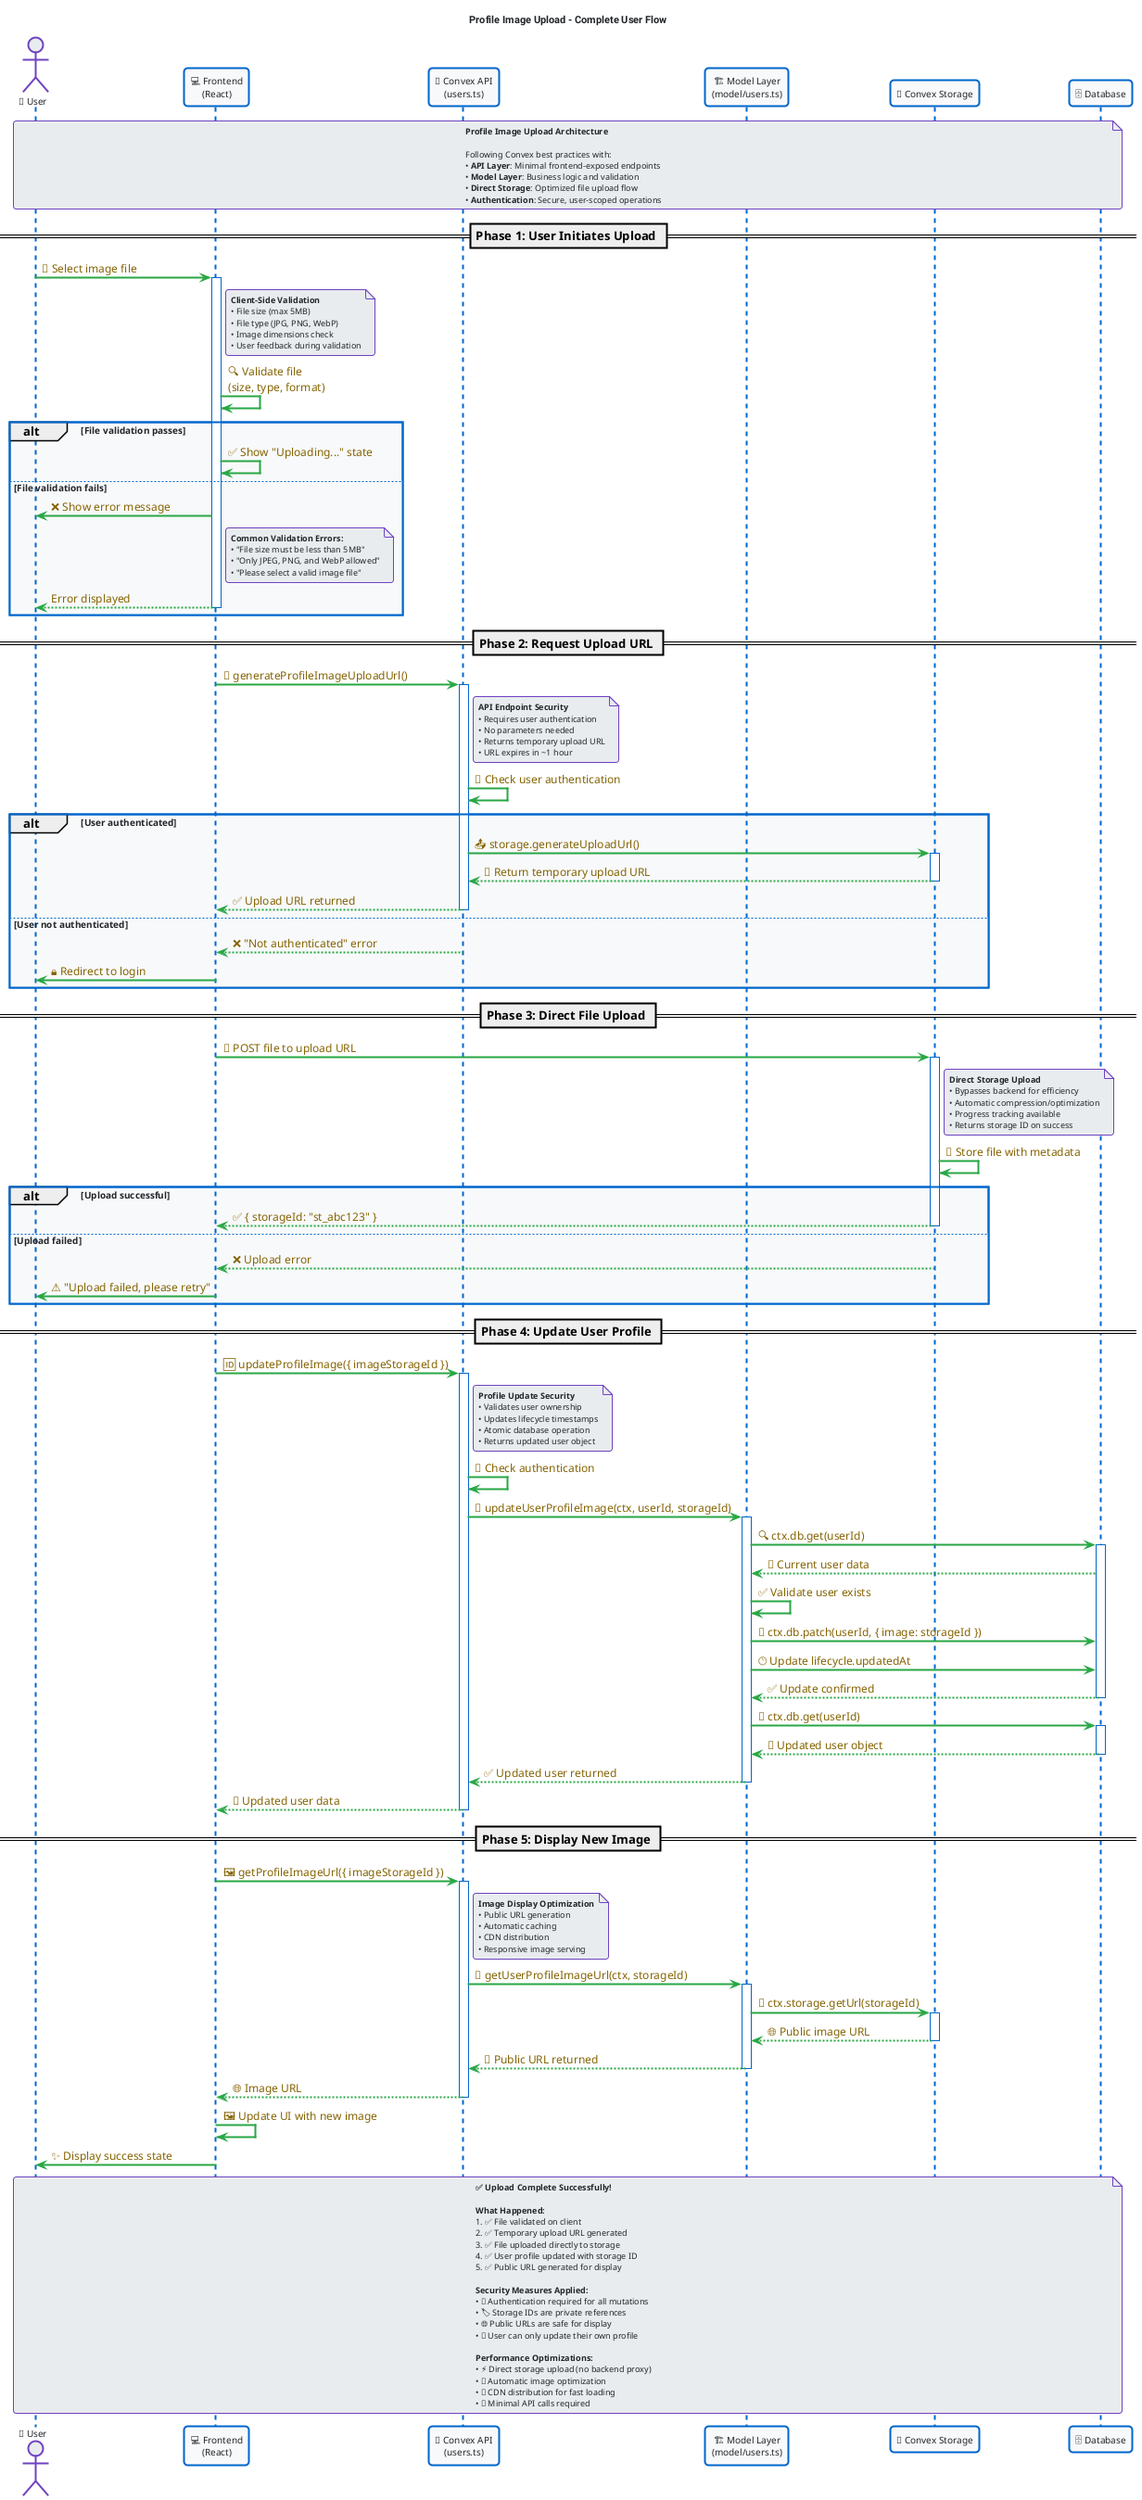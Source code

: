 @startuml Profile Image Upload - Complete Flow
<style>
' Professional Light Theme Configuration - Pure CSS Style
!$color_bg = "#ffffff"
!$color_bg_light = "#f8f9fa"
!$color_bg_lighter = "#e9ecef"
!$color_fg = "#212529"
!$color_fg_muted = "#6c757d"
!$color_primary = "#0066cc"
!$color_primary_light = "#4da6ff"
!$color_success = "#28a745"
!$color_warning = "#856404"
!$color_error = "#dc3545"
!$color_accent = "#6f42c1"

' Root document styling
document {
  BackGroundColor: $color_bg;
  FontColor: $color_fg;
  FontName: "Segoe UI", -apple-system, BlinkMacSystemFont, Roboto, "Helvetica Neue", Arial, sans-serif;
  FontSize: 11;
}

' Sequence diagram specific styling
participant {
  BackGroundColor: $color_bg_light;
  LineColor: $color_primary;
  FontColor: $color_fg;
  FontSize: 10;
  LineThickness: 2;
  RoundCorner: 8;
  Padding: 8;
}

actor {
  BackGroundColor: $color_bg_lighter;
  LineColor: $color_accent;
  FontColor: $color_fg;
  FontSize: 10;
  LineThickness: 2;
}

' Arrow styling
arrow {
  LineColor: $color_success;
  FontColor: $color_warning;
  FontSize: 12;
  LineThickness: 2;
}

' Activation box styling
lifeLine {
  LineColor: $color_primary;
  LineThickness: 2;
}

' Note styling
note {
  BackGroundColor: $color_bg_lighter;
  LineColor: $color_accent;
  FontColor: $color_fg;
  FontSize: 9;
  LineThickness: 1;
  RoundCorner: 6;
  Padding: 6;
}

' Group/Alt styling
group {
  BackGroundColor: $color_bg_light;
  LineColor: $color_primary;
  FontColor: $color_fg;
  FontSize: 10;
  LineThickness: 2;
}
</style>

title Profile Image Upload - Complete User Flow

actor "👤 User" as User
participant "💻 Frontend\n(React)" as Frontend
participant "🔧 Convex API\n(users.ts)" as API
participant "🏗️ Model Layer\n(model/users.ts)" as Model
participant "💾 Convex Storage" as Storage
participant "🗄️ Database" as DB

note over User, DB
  **Profile Image Upload Architecture**
  
  Following Convex best practices with:
  • **API Layer**: Minimal frontend-exposed endpoints
  • **Model Layer**: Business logic and validation
  • **Direct Storage**: Optimized file upload flow
  • **Authentication**: Secure, user-scoped operations
end note

== Phase 1: User Initiates Upload ==

User -> Frontend : 📁 Select image file
activate Frontend

note right of Frontend
  **Client-Side Validation**
  • File size (max 5MB)
  • File type (JPG, PNG, WebP)
  • Image dimensions check
  • User feedback during validation
end note

Frontend -> Frontend : 🔍 Validate file\n(size, type, format)

alt File validation passes
  Frontend -> Frontend : ✅ Show "Uploading..." state
else File validation fails
  Frontend -> User : ❌ Show error message
  note right of Frontend
    **Common Validation Errors:**
    • "File size must be less than 5MB"
    • "Only JPEG, PNG, and WebP allowed"
    • "Please select a valid image file"
  end note
  User <-- Frontend : Error displayed
  deactivate Frontend
end

== Phase 2: Request Upload URL ==

Frontend -> API : 🔗 generateProfileImageUploadUrl()
activate API

note right of API
  **API Endpoint Security**
  • Requires user authentication
  • No parameters needed
  • Returns temporary upload URL
  • URL expires in ~1 hour
end note

API -> API : 🔐 Check user authentication
alt User authenticated
  API -> Storage : 📤 storage.generateUploadUrl()
  activate Storage
  Storage --> API : 🔗 Return temporary upload URL
  deactivate Storage
  API --> Frontend : ✅ Upload URL returned
  deactivate API
else User not authenticated
  API --> Frontend : ❌ "Not authenticated" error
  deactivate API
  Frontend -> User : 🔒 Redirect to login
  deactivate Frontend
end

== Phase 3: Direct File Upload ==

Frontend -> Storage : 🚀 POST file to upload URL
activate Storage

note right of Storage
  **Direct Storage Upload**
  • Bypasses backend for efficiency
  • Automatic compression/optimization
  • Progress tracking available
  • Returns storage ID on success
end note

Storage -> Storage : 💾 Store file with metadata
alt Upload successful
  Storage --> Frontend : ✅ { storageId: "st_abc123" }
  deactivate Storage
else Upload failed
  Storage --> Frontend : ❌ Upload error
  deactivate Storage
  Frontend -> User : ⚠️ "Upload failed, please retry"
  deactivate Frontend
end

== Phase 4: Update User Profile ==

Frontend -> API : 🆔 updateProfileImage({ imageStorageId })
activate API

note right of API
  **Profile Update Security**
  • Validates user ownership
  • Updates lifecycle timestamps
  • Atomic database operation
  • Returns updated user object
end note

API -> API : 🔐 Check authentication
API -> Model : 📝 updateUserProfileImage(ctx, userId, storageId)
activate Model

Model -> DB : 🔍 ctx.db.get(userId)
activate DB
DB --> Model : 👤 Current user data
Model -> Model : ✅ Validate user exists
Model -> DB : 📝 ctx.db.patch(userId, { image: storageId })
Model -> DB : 🕐 Update lifecycle.updatedAt
DB --> Model : ✅ Update confirmed
deactivate DB

Model -> DB : 🔄 ctx.db.get(userId)
activate DB
DB --> Model : 👤 Updated user object
deactivate DB

Model --> API : ✅ Updated user returned
deactivate Model
API --> Frontend : 👤 Updated user data
deactivate API

== Phase 5: Display New Image ==

Frontend -> API : 🖼️ getProfileImageUrl({ imageStorageId })
activate API

note right of API
  **Image Display Optimization**
  • Public URL generation
  • Automatic caching
  • CDN distribution
  • Responsive image serving
end note

API -> Model : 🔗 getUserProfileImageUrl(ctx, storageId)
activate Model
Model -> Storage : 📎 ctx.storage.getUrl(storageId)
activate Storage
Storage --> Model : 🌐 Public image URL
deactivate Storage
Model --> API : 🔗 Public URL returned
deactivate Model
API --> Frontend : 🌐 Image URL
deactivate API

Frontend -> Frontend : 🖼️ Update UI with new image
Frontend -> User : ✨ Display success state
deactivate Frontend

note over User, DB
  **✅ Upload Complete Successfully!**
  
  **What Happened:**
  1. ✅ File validated on client
  2. ✅ Temporary upload URL generated
  3. ✅ File uploaded directly to storage
  4. ✅ User profile updated with storage ID
  5. ✅ Public URL generated for display
  
  **Security Measures Applied:**
  • 🔐 Authentication required for all mutations
  • 🏷️ Storage IDs are private references
  • 🌐 Public URLs are safe for display
  • 👤 User can only update their own profile
  
  **Performance Optimizations:**
  • ⚡ Direct storage upload (no backend proxy)
  • 💾 Automatic image optimization
  • 🚀 CDN distribution for fast loading
  • 🔄 Minimal API calls required
end note

@enduml